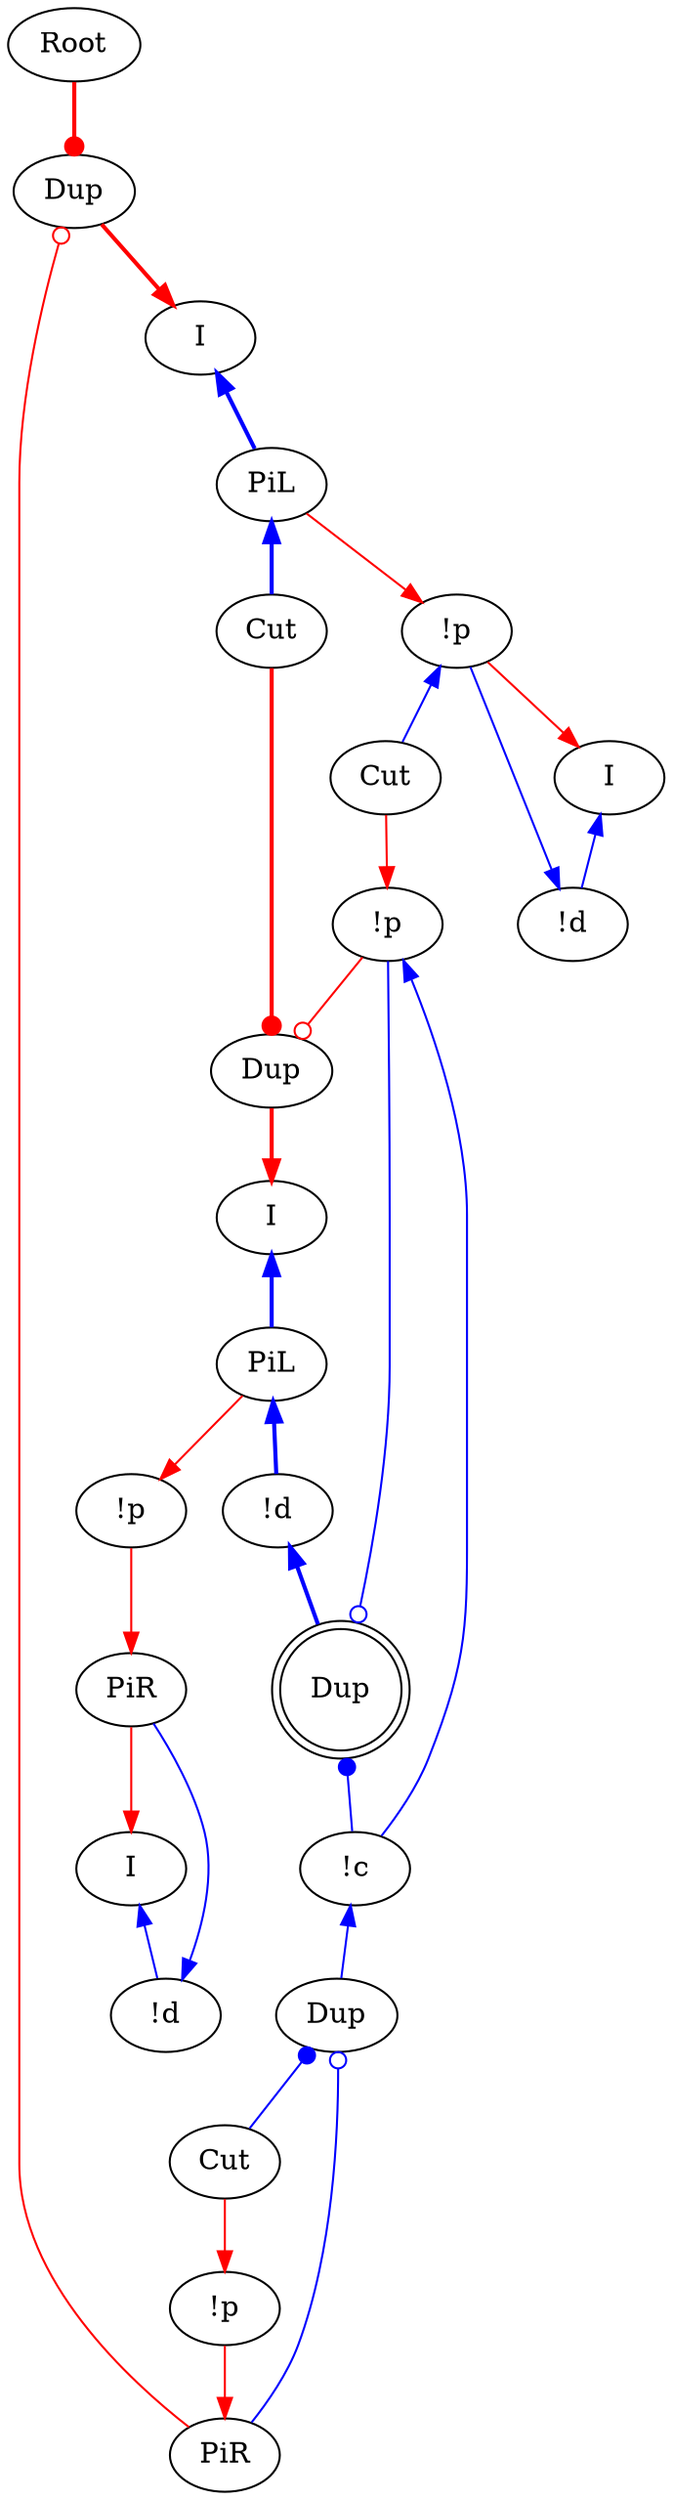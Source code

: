 digraph {
"Root0" [label="Root"]
"PiL0" [label="PiL"]
"!p0" [label="!p"]
"I0" [label="I"]
"!d0" [label="!d"]
"I1" [label="I"]
"PiL1" [label="PiL"]
"!d1" [label="!d"]
"!p1" [label="!p"]
"I2" [label="I"]
"!d2" [label="!d"]
"PiR0" [label="PiR"]
"I3" [label="I"]
"!p2" [label="!p"]
"PiR1" [label="PiR"]
"Cut0" [label="Cut"]
"Dup0_0" [label="Dup"]
"Dup0_1" [label="Dup"]
"!p3" [label="!p"]
"Cut1" [label="Cut"]
"!c0" [label="!c"]
"Cut2" [label="Cut"]
"Dup1_0" [label="Dup"]
"Dup1_1" [label="Dup",shape=doublecircle]
"Cut2" -> "Dup1_0"[color=red,tooltip="e10",arrowhead=dot,penwidth=2]
"!p3" -> "Dup1_0"[color=red,tooltip="e11",arrowhead=odot]
"Dup1_1" -> "!p3"[color=blue,tooltip="e13",arrowtail=odot,dir=back]
"Dup1_1" -> "!c0"[color=blue,tooltip="e14",arrowtail=dot,dir=back]
"!p3" -> "!c0"[color=blue,tooltip="e15",dir=back]
"Dup0_0" -> "Cut0"[color=blue,tooltip="e4",arrowtail=dot,dir=back]
"Dup0_0" -> "PiR1"[color=blue,tooltip="e5",arrowtail=odot,dir=back]
"PiR1" -> "Dup0_1"[color=red,tooltip="e7",arrowhead=odot]
"Cut1" -> "!p3"[color=red,tooltip="e9"]
"!c0" -> "Dup0_0"[color=blue,tooltip="h",dir=back]
"!d1" -> "Dup1_1"[color=blue,tooltip="hj",penwidth=2,dir=back]
"I1" -> "PiL1"[color=blue,tooltip="hl2",penwidth=2,dir=back]
"PiL1" -> "!d1"[color=blue,tooltip="hl21",penwidth=2,dir=back]
"!p1" -> "PiR0"[color=red,tooltip="hl2i"]
"PiL1" -> "!p1"[color=red,tooltip="hl2p"]
"Dup1_0" -> "I1"[color=red,tooltip="hli",penwidth=2]
"Dup0_1" -> "I3"[color=red,tooltip="hr",penwidth=2]
"!d2" -> "PiR0"[color=blue,tooltip="i",dir=back]
"I2" -> "!d2"[color=blue,tooltip="il",dir=back]
"PiR0" -> "I2"[color=red,tooltip="ir"]
"Root0" -> "Dup0_1"[color=red,tooltip="rettop",arrowhead=dot,penwidth=2]
"!p2" -> "PiR1"[color=red,tooltip="xli"]
"Cut0" -> "!p2"[color=red,tooltip="xlp"]
"!p0" -> "Cut1"[color=blue,tooltip="y2",dir=back]
"!d0" -> "!p0"[color=blue,tooltip="yj",dir=back]
"I3" -> "PiL0"[color=blue,tooltip="yl",penwidth=2,dir=back]
"PiL0" -> "Cut2"[color=blue,tooltip="yl1",penwidth=2,dir=back]
"I0" -> "!d0"[color=blue,tooltip="yl2",dir=back]
"!p0" -> "I0"[color=red,tooltip="yli"]
"PiL0" -> "!p0"[color=red,tooltip="ylp"]
}
